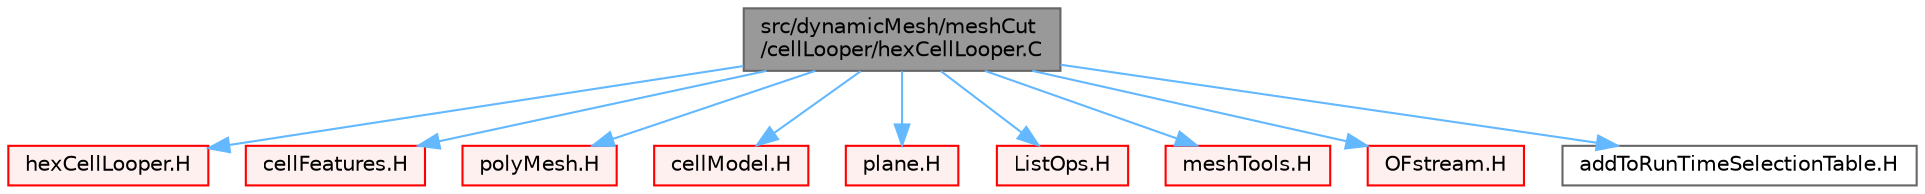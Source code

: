 digraph "src/dynamicMesh/meshCut/cellLooper/hexCellLooper.C"
{
 // LATEX_PDF_SIZE
  bgcolor="transparent";
  edge [fontname=Helvetica,fontsize=10,labelfontname=Helvetica,labelfontsize=10];
  node [fontname=Helvetica,fontsize=10,shape=box,height=0.2,width=0.4];
  Node1 [id="Node000001",label="src/dynamicMesh/meshCut\l/cellLooper/hexCellLooper.C",height=0.2,width=0.4,color="gray40", fillcolor="grey60", style="filled", fontcolor="black",tooltip=" "];
  Node1 -> Node2 [id="edge1_Node000001_Node000002",color="steelblue1",style="solid",tooltip=" "];
  Node2 [id="Node000002",label="hexCellLooper.H",height=0.2,width=0.4,color="red", fillcolor="#FFF0F0", style="filled",URL="$hexCellLooper_8H.html",tooltip=" "];
  Node1 -> Node283 [id="edge2_Node000001_Node000283",color="steelblue1",style="solid",tooltip=" "];
  Node283 [id="Node000283",label="cellFeatures.H",height=0.2,width=0.4,color="red", fillcolor="#FFF0F0", style="filled",URL="$cellFeatures_8H.html",tooltip=" "];
  Node1 -> Node29 [id="edge3_Node000001_Node000029",color="steelblue1",style="solid",tooltip=" "];
  Node29 [id="Node000029",label="polyMesh.H",height=0.2,width=0.4,color="red", fillcolor="#FFF0F0", style="filled",URL="$polyMesh_8H.html",tooltip=" "];
  Node1 -> Node244 [id="edge4_Node000001_Node000244",color="steelblue1",style="solid",tooltip=" "];
  Node244 [id="Node000244",label="cellModel.H",height=0.2,width=0.4,color="red", fillcolor="#FFF0F0", style="filled",URL="$cellModel_8H.html",tooltip=" "];
  Node1 -> Node284 [id="edge5_Node000001_Node000284",color="steelblue1",style="solid",tooltip=" "];
  Node284 [id="Node000284",label="plane.H",height=0.2,width=0.4,color="red", fillcolor="#FFF0F0", style="filled",URL="$plane_8H.html",tooltip=" "];
  Node1 -> Node190 [id="edge6_Node000001_Node000190",color="steelblue1",style="solid",tooltip=" "];
  Node190 [id="Node000190",label="ListOps.H",height=0.2,width=0.4,color="red", fillcolor="#FFF0F0", style="filled",URL="$ListOps_8H.html",tooltip="Various functions to operate on Lists."];
  Node1 -> Node286 [id="edge7_Node000001_Node000286",color="steelblue1",style="solid",tooltip=" "];
  Node286 [id="Node000286",label="meshTools.H",height=0.2,width=0.4,color="red", fillcolor="#FFF0F0", style="filled",URL="$meshTools_8H.html",tooltip=" "];
  Node1 -> Node287 [id="edge8_Node000001_Node000287",color="steelblue1",style="solid",tooltip=" "];
  Node287 [id="Node000287",label="OFstream.H",height=0.2,width=0.4,color="red", fillcolor="#FFF0F0", style="filled",URL="$OFstream_8H.html",tooltip=" "];
  Node1 -> Node290 [id="edge9_Node000001_Node000290",color="steelblue1",style="solid",tooltip=" "];
  Node290 [id="Node000290",label="addToRunTimeSelectionTable.H",height=0.2,width=0.4,color="grey40", fillcolor="white", style="filled",URL="$addToRunTimeSelectionTable_8H.html",tooltip="Macros for easy insertion into run-time selection tables."];
}
